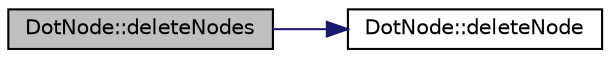 digraph "DotNode::deleteNodes"
{
 // LATEX_PDF_SIZE
  edge [fontname="Helvetica",fontsize="10",labelfontname="Helvetica",labelfontsize="10"];
  node [fontname="Helvetica",fontsize="10",shape=record];
  rankdir="LR";
  Node1 [label="DotNode::deleteNodes",height=0.2,width=0.4,color="black", fillcolor="grey75", style="filled", fontcolor="black",tooltip=" "];
  Node1 -> Node2 [color="midnightblue",fontsize="10",style="solid",fontname="Helvetica"];
  Node2 [label="DotNode::deleteNode",height=0.2,width=0.4,color="black", fillcolor="white", style="filled",URL="$classDotNode.html#ae2c044edad92d6008b036ae6c1f97551",tooltip=" "];
}
